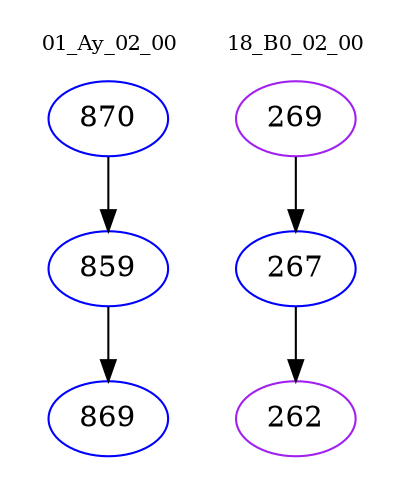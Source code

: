 digraph{
subgraph cluster_0 {
color = white
label = "01_Ay_02_00";
fontsize=10;
T0_870 [label="870", color="blue"]
T0_870 -> T0_859 [color="black"]
T0_859 [label="859", color="blue"]
T0_859 -> T0_869 [color="black"]
T0_869 [label="869", color="blue"]
}
subgraph cluster_1 {
color = white
label = "18_B0_02_00";
fontsize=10;
T1_269 [label="269", color="purple"]
T1_269 -> T1_267 [color="black"]
T1_267 [label="267", color="blue"]
T1_267 -> T1_262 [color="black"]
T1_262 [label="262", color="purple"]
}
}
